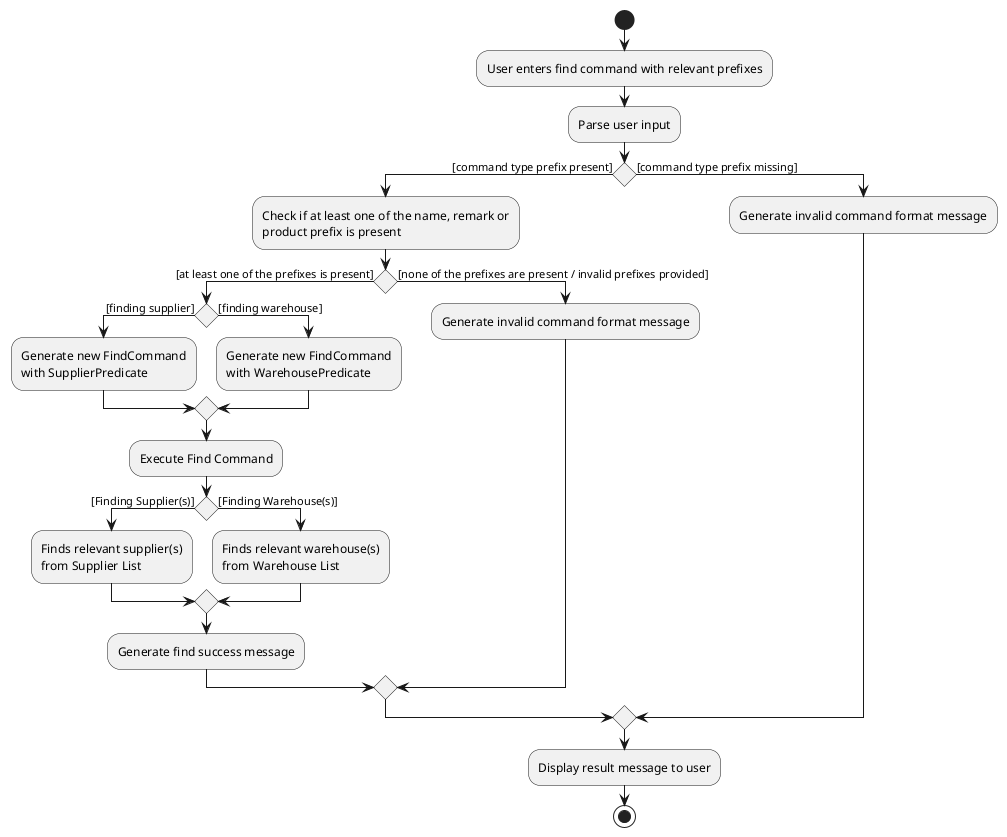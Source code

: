 @startuml
start
:User enters find command with relevant prefixes;
:Parse user input;

'Since the beta syntax does not support placing the condition outside the
'diamond we place it as the true branch instead.

if () then ([command type prefix present])
    :Check if at least one of the name, remark or
    product prefix is present;
    if () then([at least one of the prefixes is present])
        if () then([finding supplier])
        :Generate new FindCommand
        with SupplierPredicate;
        else ([finding warehouse])
        :Generate new FindCommand
        with WarehousePredicate;
        endif

        :Execute Find Command;

        if () then([Finding Supplier(s)])
        :Finds relevant supplier(s)
        from Supplier List;
        else ([Finding Warehouse(s)])
        :Finds relevant warehouse(s)
        from Warehouse List;
        endif
        :Generate find success message;
    else ([none of the prefixes are present / invalid prefixes provided])
    :Generate invalid command format message;
    endif
else ([command type prefix missing])
    :Generate invalid command format message;
endif
:Display result message to user;
stop
@enduml
